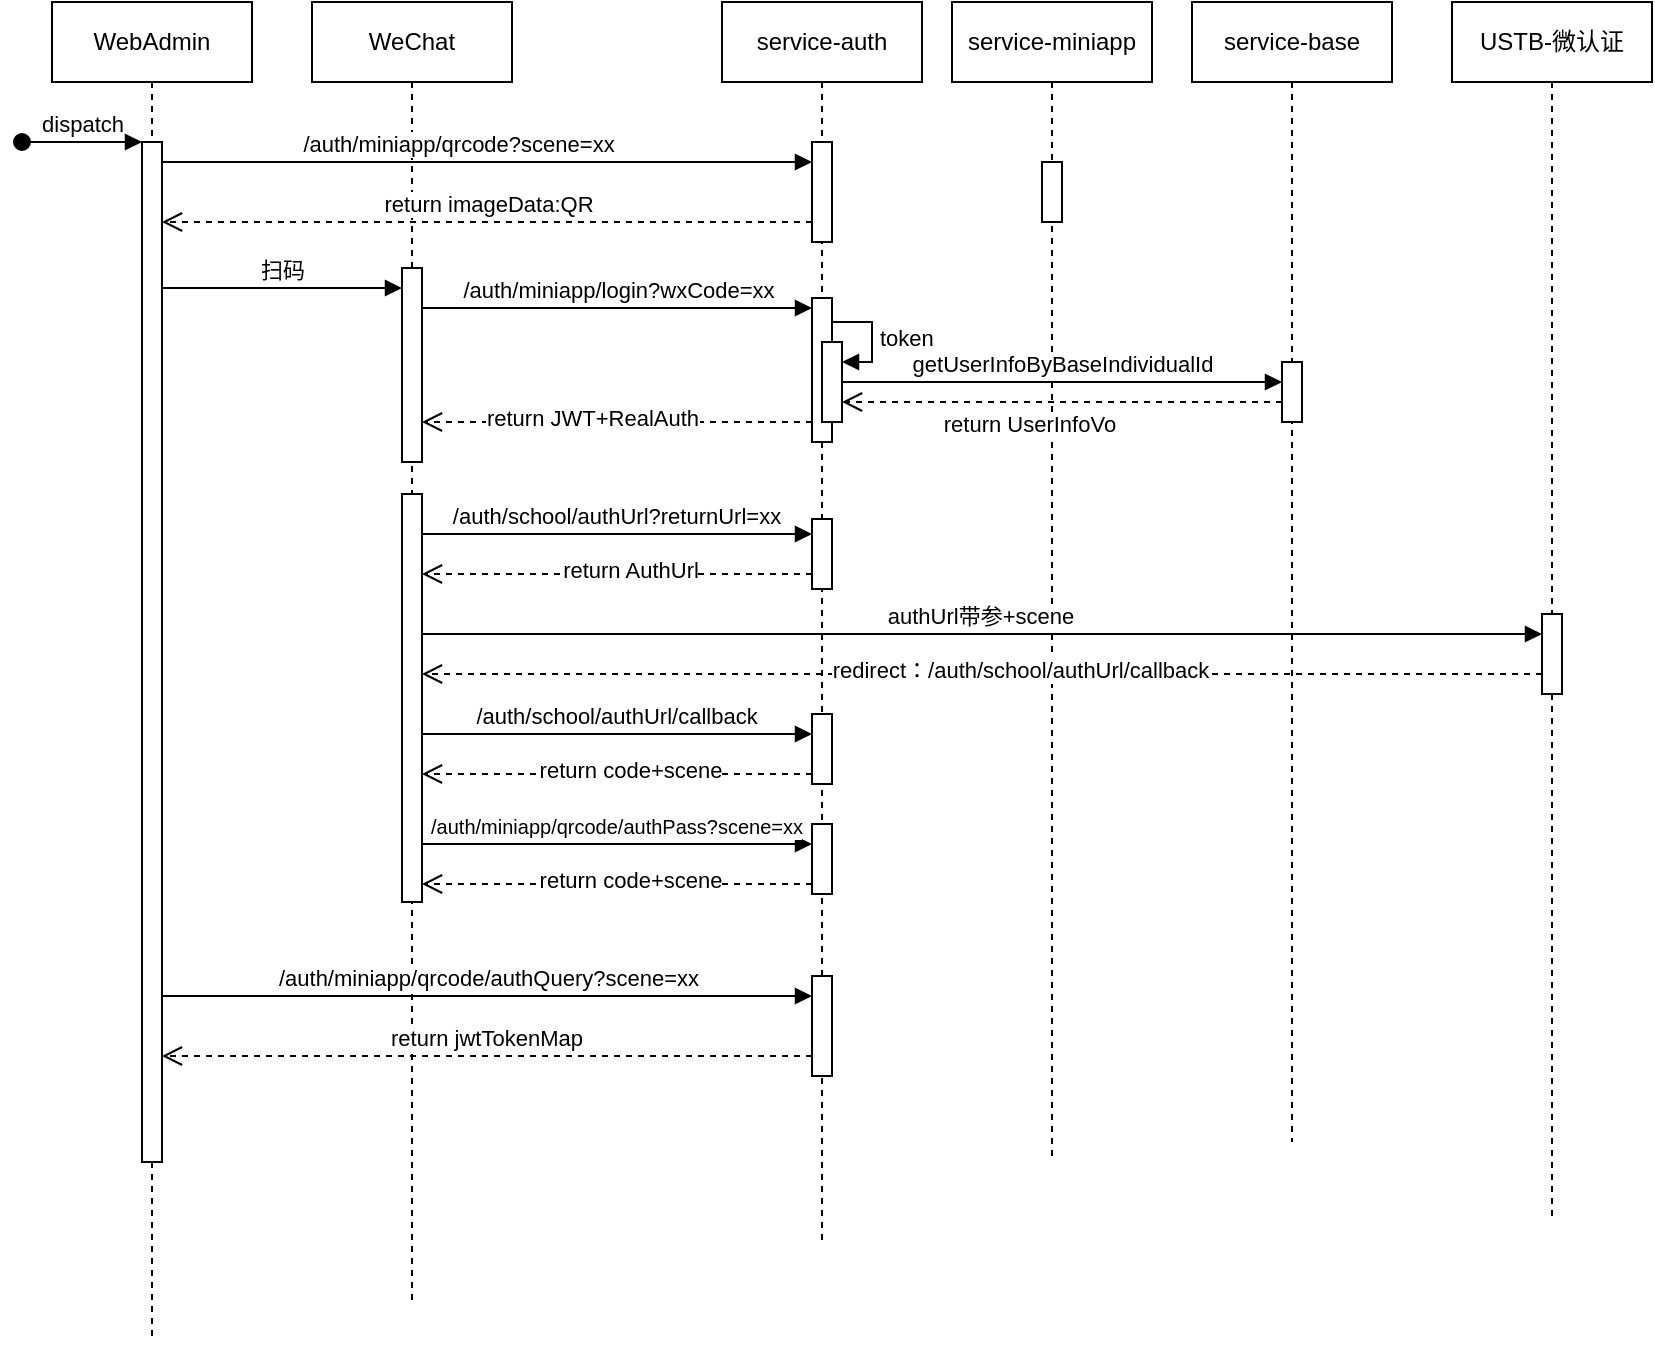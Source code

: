 <mxfile version="21.2.9" type="github">
  <diagram name="Page-1" id="2YBvvXClWsGukQMizWep">
    <mxGraphModel dx="1430" dy="770" grid="1" gridSize="10" guides="1" tooltips="1" connect="1" arrows="1" fold="1" page="1" pageScale="1" pageWidth="850" pageHeight="1100" math="0" shadow="0">
      <root>
        <mxCell id="0" />
        <mxCell id="1" parent="0" />
        <mxCell id="aM9ryv3xv72pqoxQDRHE-1" value="WebAdmin" style="shape=umlLifeline;perimeter=lifelinePerimeter;whiteSpace=wrap;html=1;container=0;dropTarget=0;collapsible=0;recursiveResize=0;outlineConnect=0;portConstraint=eastwest;newEdgeStyle={&quot;edgeStyle&quot;:&quot;elbowEdgeStyle&quot;,&quot;elbow&quot;:&quot;vertical&quot;,&quot;curved&quot;:0,&quot;rounded&quot;:0};" parent="1" vertex="1">
          <mxGeometry x="40" y="40" width="100" height="670" as="geometry" />
        </mxCell>
        <mxCell id="aM9ryv3xv72pqoxQDRHE-2" value="" style="html=1;points=[];perimeter=orthogonalPerimeter;outlineConnect=0;targetShapes=umlLifeline;portConstraint=eastwest;newEdgeStyle={&quot;edgeStyle&quot;:&quot;elbowEdgeStyle&quot;,&quot;elbow&quot;:&quot;vertical&quot;,&quot;curved&quot;:0,&quot;rounded&quot;:0};" parent="aM9ryv3xv72pqoxQDRHE-1" vertex="1">
          <mxGeometry x="45" y="70" width="10" height="510" as="geometry" />
        </mxCell>
        <mxCell id="aM9ryv3xv72pqoxQDRHE-3" value="dispatch" style="html=1;verticalAlign=bottom;startArrow=oval;endArrow=block;startSize=8;edgeStyle=elbowEdgeStyle;elbow=vertical;curved=0;rounded=0;" parent="aM9ryv3xv72pqoxQDRHE-1" target="aM9ryv3xv72pqoxQDRHE-2" edge="1">
          <mxGeometry relative="1" as="geometry">
            <mxPoint x="-15" y="70" as="sourcePoint" />
          </mxGeometry>
        </mxCell>
        <mxCell id="aM9ryv3xv72pqoxQDRHE-5" value="WeChat" style="shape=umlLifeline;perimeter=lifelinePerimeter;whiteSpace=wrap;html=1;container=0;dropTarget=0;collapsible=0;recursiveResize=0;outlineConnect=0;portConstraint=eastwest;newEdgeStyle={&quot;edgeStyle&quot;:&quot;elbowEdgeStyle&quot;,&quot;elbow&quot;:&quot;vertical&quot;,&quot;curved&quot;:0,&quot;rounded&quot;:0};" parent="1" vertex="1">
          <mxGeometry x="170" y="40" width="100" height="650" as="geometry" />
        </mxCell>
        <mxCell id="aM9ryv3xv72pqoxQDRHE-6" value="" style="html=1;points=[];perimeter=orthogonalPerimeter;outlineConnect=0;targetShapes=umlLifeline;portConstraint=eastwest;newEdgeStyle={&quot;edgeStyle&quot;:&quot;elbowEdgeStyle&quot;,&quot;elbow&quot;:&quot;vertical&quot;,&quot;curved&quot;:0,&quot;rounded&quot;:0};" parent="aM9ryv3xv72pqoxQDRHE-5" vertex="1">
          <mxGeometry x="45" y="133" width="10" height="97" as="geometry" />
        </mxCell>
        <mxCell id="rhNAa3XnDCW6CMJi3sc1-9" value="" style="html=1;points=[];perimeter=orthogonalPerimeter;outlineConnect=0;targetShapes=umlLifeline;portConstraint=eastwest;newEdgeStyle={&quot;edgeStyle&quot;:&quot;elbowEdgeStyle&quot;,&quot;elbow&quot;:&quot;vertical&quot;,&quot;curved&quot;:0,&quot;rounded&quot;:0};" vertex="1" parent="aM9ryv3xv72pqoxQDRHE-5">
          <mxGeometry x="45" y="246" width="10" height="204" as="geometry" />
        </mxCell>
        <mxCell id="aM9ryv3xv72pqoxQDRHE-7" value="/auth/miniapp/qrcode?scene=xx" style="html=1;verticalAlign=bottom;endArrow=block;edgeStyle=elbowEdgeStyle;elbow=vertical;curved=0;rounded=0;" parent="1" source="aM9ryv3xv72pqoxQDRHE-2" target="vACXPowqRHTn4efOU8du-2" edge="1">
          <mxGeometry x="-0.092" relative="1" as="geometry">
            <mxPoint x="195" y="130" as="sourcePoint" />
            <Array as="points">
              <mxPoint x="180" y="120" />
            </Array>
            <mxPoint as="offset" />
          </mxGeometry>
        </mxCell>
        <mxCell id="aM9ryv3xv72pqoxQDRHE-8" value="return imageData:QR" style="html=1;verticalAlign=bottom;endArrow=open;dashed=1;endSize=8;edgeStyle=elbowEdgeStyle;elbow=vertical;curved=0;rounded=0;" parent="1" source="vACXPowqRHTn4efOU8du-2" target="aM9ryv3xv72pqoxQDRHE-2" edge="1">
          <mxGeometry relative="1" as="geometry">
            <mxPoint x="195" y="205" as="targetPoint" />
            <Array as="points">
              <mxPoint x="180" y="150" />
              <mxPoint x="190" y="280" />
            </Array>
          </mxGeometry>
        </mxCell>
        <mxCell id="vACXPowqRHTn4efOU8du-1" value="service-auth" style="shape=umlLifeline;perimeter=lifelinePerimeter;whiteSpace=wrap;html=1;container=0;dropTarget=0;collapsible=0;recursiveResize=0;outlineConnect=0;portConstraint=eastwest;newEdgeStyle={&quot;edgeStyle&quot;:&quot;elbowEdgeStyle&quot;,&quot;elbow&quot;:&quot;vertical&quot;,&quot;curved&quot;:0,&quot;rounded&quot;:0};" parent="1" vertex="1">
          <mxGeometry x="375" y="40" width="100" height="620" as="geometry" />
        </mxCell>
        <mxCell id="vACXPowqRHTn4efOU8du-2" value="" style="html=1;points=[];perimeter=orthogonalPerimeter;outlineConnect=0;targetShapes=umlLifeline;portConstraint=eastwest;newEdgeStyle={&quot;edgeStyle&quot;:&quot;elbowEdgeStyle&quot;,&quot;elbow&quot;:&quot;vertical&quot;,&quot;curved&quot;:0,&quot;rounded&quot;:0};" parent="vACXPowqRHTn4efOU8du-1" vertex="1">
          <mxGeometry x="45" y="70" width="10" height="50" as="geometry" />
        </mxCell>
        <mxCell id="rhNAa3XnDCW6CMJi3sc1-2" value="" style="html=1;points=[];perimeter=orthogonalPerimeter;outlineConnect=0;targetShapes=umlLifeline;portConstraint=eastwest;newEdgeStyle={&quot;edgeStyle&quot;:&quot;elbowEdgeStyle&quot;,&quot;elbow&quot;:&quot;vertical&quot;,&quot;curved&quot;:0,&quot;rounded&quot;:0};" vertex="1" parent="vACXPowqRHTn4efOU8du-1">
          <mxGeometry x="45" y="487" width="10" height="50" as="geometry" />
        </mxCell>
        <mxCell id="rhNAa3XnDCW6CMJi3sc1-5" value="" style="html=1;points=[];perimeter=orthogonalPerimeter;outlineConnect=0;targetShapes=umlLifeline;portConstraint=eastwest;newEdgeStyle={&quot;edgeStyle&quot;:&quot;elbowEdgeStyle&quot;,&quot;elbow&quot;:&quot;vertical&quot;,&quot;curved&quot;:0,&quot;rounded&quot;:0};" vertex="1" parent="vACXPowqRHTn4efOU8du-1">
          <mxGeometry x="45" y="148" width="10" height="72" as="geometry" />
        </mxCell>
        <mxCell id="rhNAa3XnDCW6CMJi3sc1-11" value="" style="html=1;points=[];perimeter=orthogonalPerimeter;outlineConnect=0;targetShapes=umlLifeline;portConstraint=eastwest;newEdgeStyle={&quot;edgeStyle&quot;:&quot;elbowEdgeStyle&quot;,&quot;elbow&quot;:&quot;vertical&quot;,&quot;curved&quot;:0,&quot;rounded&quot;:0};" vertex="1" parent="vACXPowqRHTn4efOU8du-1">
          <mxGeometry x="45" y="258.5" width="10" height="35" as="geometry" />
        </mxCell>
        <mxCell id="rhNAa3XnDCW6CMJi3sc1-15" value="" style="html=1;points=[];perimeter=orthogonalPerimeter;outlineConnect=0;targetShapes=umlLifeline;portConstraint=eastwest;newEdgeStyle={&quot;edgeStyle&quot;:&quot;elbowEdgeStyle&quot;,&quot;elbow&quot;:&quot;vertical&quot;,&quot;curved&quot;:0,&quot;rounded&quot;:0};" vertex="1" parent="vACXPowqRHTn4efOU8du-1">
          <mxGeometry x="45" y="356" width="10" height="35" as="geometry" />
        </mxCell>
        <mxCell id="rhNAa3XnDCW6CMJi3sc1-20" value="" style="html=1;points=[];perimeter=orthogonalPerimeter;outlineConnect=0;targetShapes=umlLifeline;portConstraint=eastwest;newEdgeStyle={&quot;edgeStyle&quot;:&quot;elbowEdgeStyle&quot;,&quot;elbow&quot;:&quot;vertical&quot;,&quot;curved&quot;:0,&quot;rounded&quot;:0};" vertex="1" parent="vACXPowqRHTn4efOU8du-1">
          <mxGeometry x="50" y="170" width="10" height="40" as="geometry" />
        </mxCell>
        <mxCell id="rhNAa3XnDCW6CMJi3sc1-21" value="token" style="html=1;align=left;spacingLeft=2;endArrow=block;rounded=0;edgeStyle=orthogonalEdgeStyle;curved=0;rounded=0;" edge="1" target="rhNAa3XnDCW6CMJi3sc1-20" parent="vACXPowqRHTn4efOU8du-1" source="rhNAa3XnDCW6CMJi3sc1-5">
          <mxGeometry relative="1" as="geometry">
            <mxPoint x="90" y="123" as="sourcePoint" />
            <Array as="points">
              <mxPoint x="75" y="160" />
              <mxPoint x="75" y="180" />
            </Array>
          </mxGeometry>
        </mxCell>
        <mxCell id="rhNAa3XnDCW6CMJi3sc1-26" value="" style="html=1;points=[];perimeter=orthogonalPerimeter;outlineConnect=0;targetShapes=umlLifeline;portConstraint=eastwest;newEdgeStyle={&quot;edgeStyle&quot;:&quot;elbowEdgeStyle&quot;,&quot;elbow&quot;:&quot;vertical&quot;,&quot;curved&quot;:0,&quot;rounded&quot;:0};" vertex="1" parent="vACXPowqRHTn4efOU8du-1">
          <mxGeometry x="45" y="411" width="10" height="35" as="geometry" />
        </mxCell>
        <mxCell id="rhNAa3XnDCW6CMJi3sc1-27" value="&lt;font style=&quot;font-size: 10px;&quot;&gt;/auth/miniapp/qrcode/authPass?scene=xx&lt;/font&gt;" style="html=1;verticalAlign=bottom;endArrow=block;edgeStyle=elbowEdgeStyle;elbow=vertical;curved=0;rounded=0;" edge="1" parent="vACXPowqRHTn4efOU8du-1" target="rhNAa3XnDCW6CMJi3sc1-26">
          <mxGeometry x="-0.003" width="80" relative="1" as="geometry">
            <mxPoint x="-150" y="421" as="sourcePoint" />
            <mxPoint x="40" y="421" as="targetPoint" />
            <Array as="points">
              <mxPoint x="-80" y="421" />
              <mxPoint x="-65" y="351" />
            </Array>
            <mxPoint as="offset" />
          </mxGeometry>
        </mxCell>
        <mxCell id="rhNAa3XnDCW6CMJi3sc1-28" value="return code+scene" style="html=1;verticalAlign=bottom;endArrow=open;dashed=1;endSize=8;edgeStyle=elbowEdgeStyle;elbow=vertical;curved=0;rounded=0;" edge="1" parent="vACXPowqRHTn4efOU8du-1" source="rhNAa3XnDCW6CMJi3sc1-26">
          <mxGeometry x="-0.067" y="7" relative="1" as="geometry">
            <mxPoint x="40" y="441" as="sourcePoint" />
            <mxPoint x="-150" y="441" as="targetPoint" />
            <Array as="points">
              <mxPoint x="-55" y="441" />
            </Array>
            <mxPoint as="offset" />
          </mxGeometry>
        </mxCell>
        <mxCell id="vACXPowqRHTn4efOU8du-3" value="service-miniapp" style="shape=umlLifeline;perimeter=lifelinePerimeter;whiteSpace=wrap;html=1;container=0;dropTarget=0;collapsible=0;recursiveResize=0;outlineConnect=0;portConstraint=eastwest;newEdgeStyle={&quot;edgeStyle&quot;:&quot;elbowEdgeStyle&quot;,&quot;elbow&quot;:&quot;vertical&quot;,&quot;curved&quot;:0,&quot;rounded&quot;:0};" parent="1" vertex="1">
          <mxGeometry x="490" y="40" width="100" height="580" as="geometry" />
        </mxCell>
        <mxCell id="vACXPowqRHTn4efOU8du-4" value="" style="html=1;points=[];perimeter=orthogonalPerimeter;outlineConnect=0;targetShapes=umlLifeline;portConstraint=eastwest;newEdgeStyle={&quot;edgeStyle&quot;:&quot;elbowEdgeStyle&quot;,&quot;elbow&quot;:&quot;vertical&quot;,&quot;curved&quot;:0,&quot;rounded&quot;:0};" parent="vACXPowqRHTn4efOU8du-3" vertex="1">
          <mxGeometry x="45" y="80" width="10" height="30" as="geometry" />
        </mxCell>
        <mxCell id="vACXPowqRHTn4efOU8du-5" value="service-base" style="shape=umlLifeline;perimeter=lifelinePerimeter;whiteSpace=wrap;html=1;container=0;dropTarget=0;collapsible=0;recursiveResize=0;outlineConnect=0;portConstraint=eastwest;newEdgeStyle={&quot;edgeStyle&quot;:&quot;elbowEdgeStyle&quot;,&quot;elbow&quot;:&quot;vertical&quot;,&quot;curved&quot;:0,&quot;rounded&quot;:0};" parent="1" vertex="1">
          <mxGeometry x="610" y="40" width="100" height="570" as="geometry" />
        </mxCell>
        <mxCell id="vACXPowqRHTn4efOU8du-6" value="" style="html=1;points=[];perimeter=orthogonalPerimeter;outlineConnect=0;targetShapes=umlLifeline;portConstraint=eastwest;newEdgeStyle={&quot;edgeStyle&quot;:&quot;elbowEdgeStyle&quot;,&quot;elbow&quot;:&quot;vertical&quot;,&quot;curved&quot;:0,&quot;rounded&quot;:0};" parent="vACXPowqRHTn4efOU8du-5" vertex="1">
          <mxGeometry x="45" y="180" width="10" height="30" as="geometry" />
        </mxCell>
        <mxCell id="vACXPowqRHTn4efOU8du-7" value="/auth/miniapp/qrcode/authQuery?scene=xx" style="html=1;verticalAlign=bottom;endArrow=block;edgeStyle=elbowEdgeStyle;elbow=vertical;curved=0;rounded=0;" parent="1" target="rhNAa3XnDCW6CMJi3sc1-2" edge="1">
          <mxGeometry width="80" relative="1" as="geometry">
            <mxPoint x="95" y="537" as="sourcePoint" />
            <mxPoint x="210" y="536.5" as="targetPoint" />
            <Array as="points">
              <mxPoint x="360" y="537" />
            </Array>
            <mxPoint as="offset" />
          </mxGeometry>
        </mxCell>
        <mxCell id="rhNAa3XnDCW6CMJi3sc1-1" value="return&amp;nbsp;jwtTokenMap" style="html=1;verticalAlign=bottom;endArrow=open;dashed=1;endSize=8;edgeStyle=elbowEdgeStyle;elbow=vertical;curved=0;rounded=0;" edge="1" parent="1" source="rhNAa3XnDCW6CMJi3sc1-2">
          <mxGeometry x="0.002" relative="1" as="geometry">
            <mxPoint x="95" y="567" as="targetPoint" />
            <Array as="points">
              <mxPoint x="185" y="567" />
              <mxPoint x="195" y="697" />
            </Array>
            <mxPoint x="410" y="567" as="sourcePoint" />
            <mxPoint as="offset" />
          </mxGeometry>
        </mxCell>
        <mxCell id="rhNAa3XnDCW6CMJi3sc1-3" value="扫码" style="html=1;verticalAlign=bottom;endArrow=block;edgeStyle=elbowEdgeStyle;elbow=vertical;curved=0;rounded=0;" edge="1" parent="1" target="aM9ryv3xv72pqoxQDRHE-6">
          <mxGeometry width="80" relative="1" as="geometry">
            <mxPoint x="95" y="183" as="sourcePoint" />
            <mxPoint x="410" y="313" as="targetPoint" />
            <Array as="points">
              <mxPoint x="180" y="183" />
            </Array>
            <mxPoint as="offset" />
          </mxGeometry>
        </mxCell>
        <mxCell id="rhNAa3XnDCW6CMJi3sc1-4" value="return JWT+RealAuth" style="html=1;verticalAlign=bottom;endArrow=open;dashed=1;endSize=8;edgeStyle=elbowEdgeStyle;elbow=vertical;curved=0;rounded=0;" edge="1" parent="1" source="rhNAa3XnDCW6CMJi3sc1-5" target="aM9ryv3xv72pqoxQDRHE-6">
          <mxGeometry x="0.128" y="7" relative="1" as="geometry">
            <mxPoint x="370" y="213" as="sourcePoint" />
            <mxPoint x="290" y="213" as="targetPoint" />
            <Array as="points">
              <mxPoint x="320" y="250" />
            </Array>
            <mxPoint as="offset" />
          </mxGeometry>
        </mxCell>
        <mxCell id="rhNAa3XnDCW6CMJi3sc1-6" value="/auth/miniapp/login?wxCode=xx" style="html=1;verticalAlign=bottom;endArrow=block;edgeStyle=elbowEdgeStyle;elbow=vertical;curved=0;rounded=0;" edge="1" parent="1" source="aM9ryv3xv72pqoxQDRHE-6" target="rhNAa3XnDCW6CMJi3sc1-5">
          <mxGeometry x="-0.002" width="80" relative="1" as="geometry">
            <mxPoint x="230" y="193" as="sourcePoint" />
            <mxPoint x="350" y="193" as="targetPoint" />
            <Array as="points">
              <mxPoint x="315" y="193" />
            </Array>
            <mxPoint as="offset" />
          </mxGeometry>
        </mxCell>
        <mxCell id="rhNAa3XnDCW6CMJi3sc1-7" value="USTB-微认证" style="shape=umlLifeline;perimeter=lifelinePerimeter;whiteSpace=wrap;html=1;container=0;dropTarget=0;collapsible=0;recursiveResize=0;outlineConnect=0;portConstraint=eastwest;newEdgeStyle={&quot;edgeStyle&quot;:&quot;elbowEdgeStyle&quot;,&quot;elbow&quot;:&quot;vertical&quot;,&quot;curved&quot;:0,&quot;rounded&quot;:0};" vertex="1" parent="1">
          <mxGeometry x="740" y="40" width="100" height="610" as="geometry" />
        </mxCell>
        <mxCell id="rhNAa3XnDCW6CMJi3sc1-8" value="" style="html=1;points=[];perimeter=orthogonalPerimeter;outlineConnect=0;targetShapes=umlLifeline;portConstraint=eastwest;newEdgeStyle={&quot;edgeStyle&quot;:&quot;elbowEdgeStyle&quot;,&quot;elbow&quot;:&quot;vertical&quot;,&quot;curved&quot;:0,&quot;rounded&quot;:0};" vertex="1" parent="rhNAa3XnDCW6CMJi3sc1-7">
          <mxGeometry x="45" y="306" width="10" height="40" as="geometry" />
        </mxCell>
        <mxCell id="rhNAa3XnDCW6CMJi3sc1-10" value="/auth/school/authUrl?returnUrl=xx" style="html=1;verticalAlign=bottom;endArrow=block;edgeStyle=elbowEdgeStyle;elbow=vertical;curved=0;rounded=0;" edge="1" parent="1" source="rhNAa3XnDCW6CMJi3sc1-9" target="rhNAa3XnDCW6CMJi3sc1-11">
          <mxGeometry x="-0.004" width="80" relative="1" as="geometry">
            <mxPoint x="225" y="236" as="sourcePoint" />
            <mxPoint x="420" y="236" as="targetPoint" />
            <Array as="points">
              <mxPoint x="300" y="306" />
              <mxPoint x="315" y="236" />
            </Array>
            <mxPoint as="offset" />
          </mxGeometry>
        </mxCell>
        <mxCell id="rhNAa3XnDCW6CMJi3sc1-12" value="return AuthUrl" style="html=1;verticalAlign=bottom;endArrow=open;dashed=1;endSize=8;edgeStyle=elbowEdgeStyle;elbow=vertical;curved=0;rounded=0;" edge="1" parent="1" source="rhNAa3XnDCW6CMJi3sc1-11" target="rhNAa3XnDCW6CMJi3sc1-9">
          <mxGeometry x="-0.067" y="7" relative="1" as="geometry">
            <mxPoint x="425" y="326" as="sourcePoint" />
            <mxPoint x="230" y="326" as="targetPoint" />
            <Array as="points">
              <mxPoint x="325" y="326" />
            </Array>
            <mxPoint as="offset" />
          </mxGeometry>
        </mxCell>
        <mxCell id="rhNAa3XnDCW6CMJi3sc1-13" value="authUrl带参+scene" style="html=1;verticalAlign=bottom;endArrow=block;edgeStyle=elbowEdgeStyle;elbow=vertical;curved=0;rounded=0;" edge="1" parent="1" source="rhNAa3XnDCW6CMJi3sc1-9" target="rhNAa3XnDCW6CMJi3sc1-8">
          <mxGeometry x="-0.004" width="80" relative="1" as="geometry">
            <mxPoint x="230" y="356" as="sourcePoint" />
            <mxPoint x="425" y="356" as="targetPoint" />
            <Array as="points">
              <mxPoint x="305" y="356" />
              <mxPoint x="320" y="286" />
            </Array>
            <mxPoint as="offset" />
          </mxGeometry>
        </mxCell>
        <mxCell id="rhNAa3XnDCW6CMJi3sc1-14" value="redirect：/auth/school/authUrl/callback" style="html=1;verticalAlign=bottom;endArrow=open;dashed=1;endSize=8;edgeStyle=elbowEdgeStyle;elbow=vertical;curved=0;rounded=0;" edge="1" parent="1" source="rhNAa3XnDCW6CMJi3sc1-8" target="rhNAa3XnDCW6CMJi3sc1-9">
          <mxGeometry x="-0.067" y="7" relative="1" as="geometry">
            <mxPoint x="665" y="376" as="sourcePoint" />
            <mxPoint x="470" y="376" as="targetPoint" />
            <Array as="points">
              <mxPoint x="570" y="376" />
            </Array>
            <mxPoint as="offset" />
          </mxGeometry>
        </mxCell>
        <mxCell id="rhNAa3XnDCW6CMJi3sc1-16" value="/auth/school/authUrl/callback" style="html=1;verticalAlign=bottom;endArrow=block;edgeStyle=elbowEdgeStyle;elbow=vertical;curved=0;rounded=0;" edge="1" parent="1" source="rhNAa3XnDCW6CMJi3sc1-9" target="rhNAa3XnDCW6CMJi3sc1-15">
          <mxGeometry x="-0.003" width="80" relative="1" as="geometry">
            <mxPoint x="230" y="406" as="sourcePoint" />
            <mxPoint x="415" y="406" as="targetPoint" />
            <Array as="points">
              <mxPoint x="295" y="406" />
              <mxPoint x="310" y="336" />
            </Array>
            <mxPoint as="offset" />
          </mxGeometry>
        </mxCell>
        <mxCell id="rhNAa3XnDCW6CMJi3sc1-17" value="return code+scene" style="html=1;verticalAlign=bottom;endArrow=open;dashed=1;endSize=8;edgeStyle=elbowEdgeStyle;elbow=vertical;curved=0;rounded=0;" edge="1" parent="1" source="rhNAa3XnDCW6CMJi3sc1-15" target="rhNAa3XnDCW6CMJi3sc1-9">
          <mxGeometry x="-0.067" y="7" relative="1" as="geometry">
            <mxPoint x="415" y="426" as="sourcePoint" />
            <mxPoint x="250" y="426" as="targetPoint" />
            <Array as="points">
              <mxPoint x="320" y="426" />
            </Array>
            <mxPoint as="offset" />
          </mxGeometry>
        </mxCell>
        <mxCell id="rhNAa3XnDCW6CMJi3sc1-22" value="getUserInfoByBaseIndividualId" style="html=1;verticalAlign=bottom;endArrow=block;edgeStyle=elbowEdgeStyle;elbow=vertical;curved=0;rounded=0;" edge="1" parent="1" source="rhNAa3XnDCW6CMJi3sc1-20" target="vACXPowqRHTn4efOU8du-6">
          <mxGeometry x="-0.003" width="80" relative="1" as="geometry">
            <mxPoint x="450" y="230" as="sourcePoint" />
            <mxPoint x="645" y="230" as="targetPoint" />
            <Array as="points">
              <mxPoint x="520" y="230" />
              <mxPoint x="535" y="160" />
            </Array>
            <mxPoint as="offset" />
          </mxGeometry>
        </mxCell>
        <mxCell id="rhNAa3XnDCW6CMJi3sc1-25" value="return&amp;nbsp;UserInfoVo&amp;nbsp;" style="html=1;verticalAlign=bottom;endArrow=open;dashed=1;endSize=8;edgeStyle=elbowEdgeStyle;elbow=vertical;curved=0;rounded=0;" edge="1" parent="1" source="vACXPowqRHTn4efOU8du-6" target="rhNAa3XnDCW6CMJi3sc1-20">
          <mxGeometry x="0.136" y="20" relative="1" as="geometry">
            <mxPoint x="637.5" y="240" as="sourcePoint" />
            <mxPoint x="442.5" y="240" as="targetPoint" />
            <Array as="points">
              <mxPoint x="537.5" y="240" />
            </Array>
            <mxPoint as="offset" />
          </mxGeometry>
        </mxCell>
      </root>
    </mxGraphModel>
  </diagram>
</mxfile>
